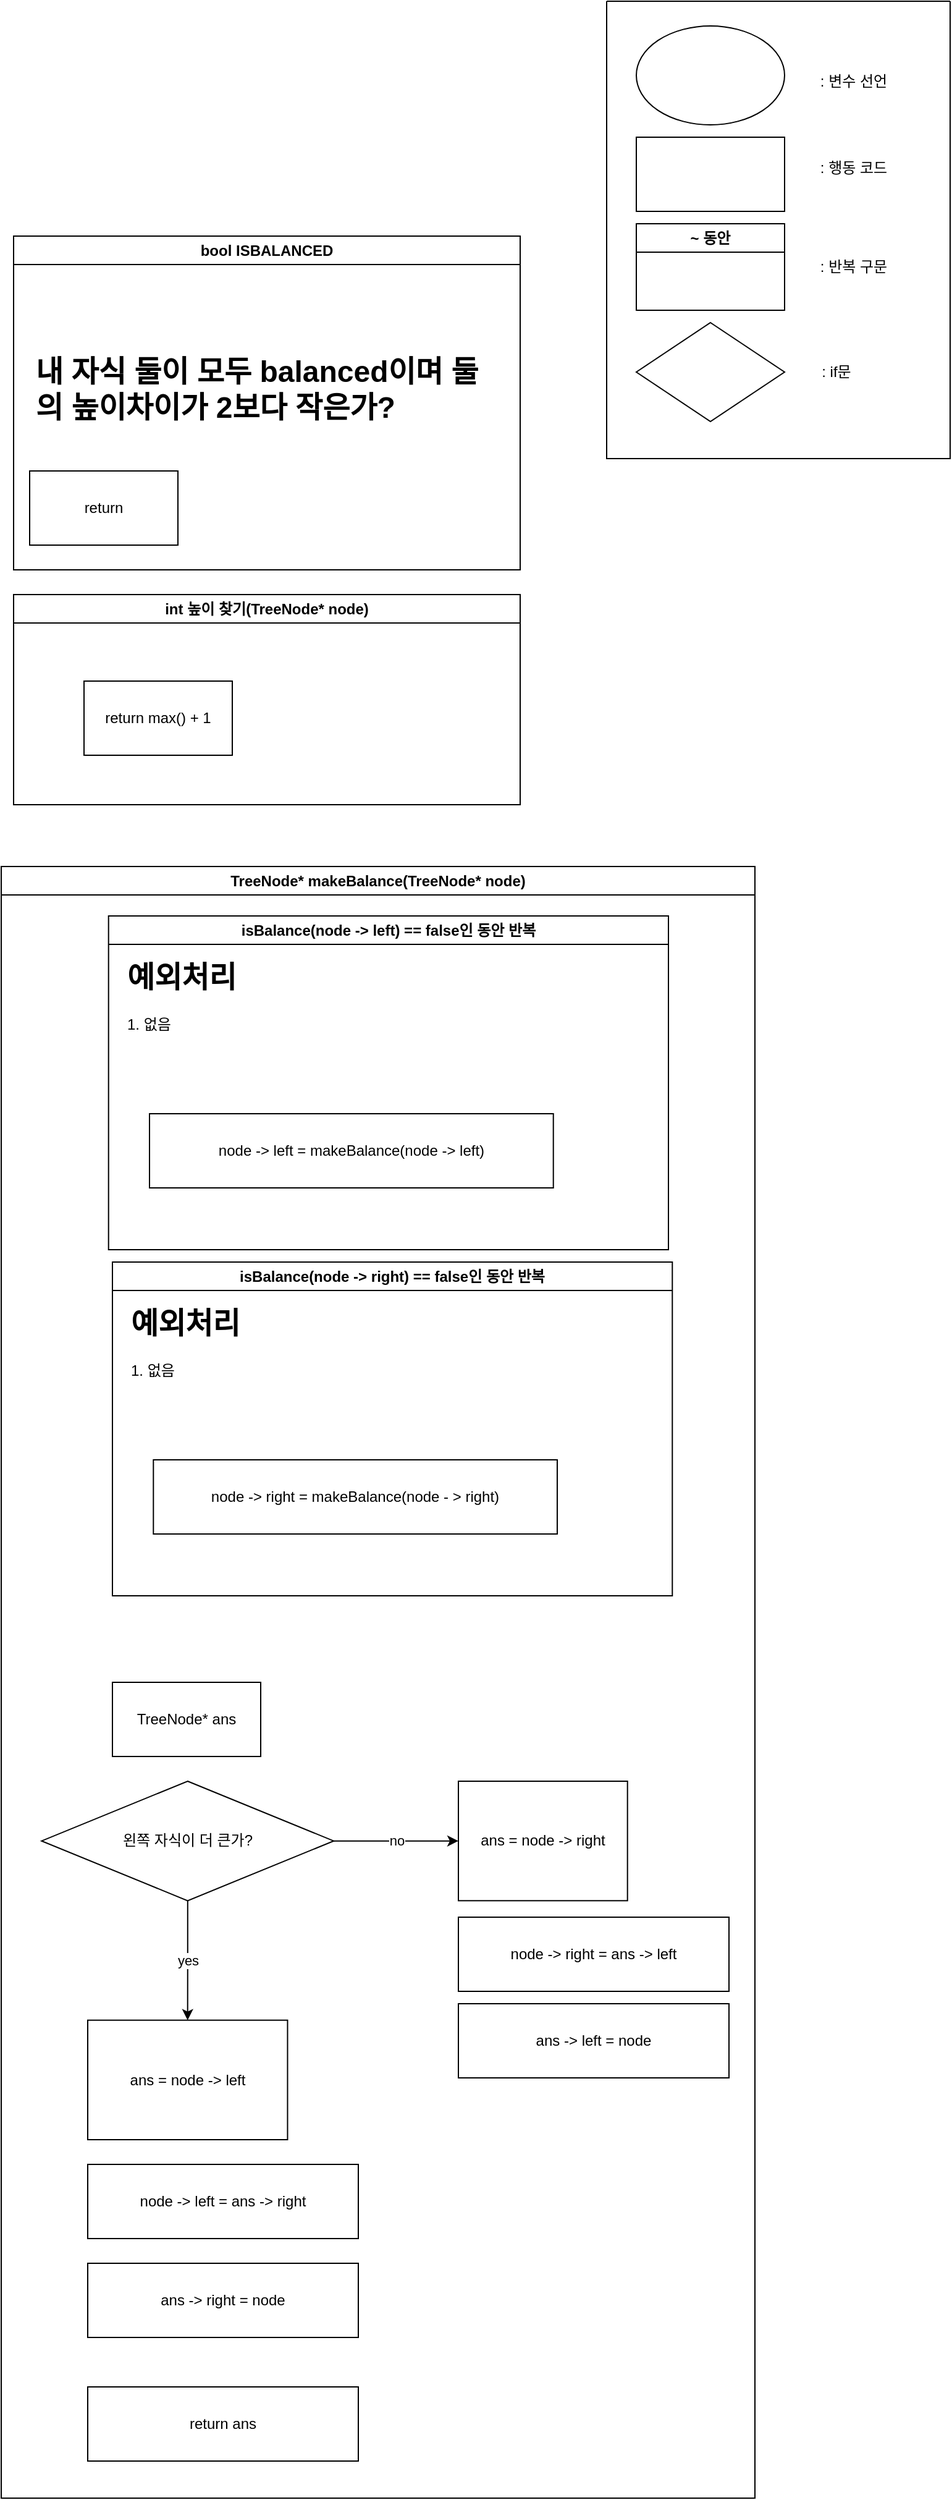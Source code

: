 <mxfile version="22.1.16" type="device">
  <diagram name="페이지-1" id="dESKcz6b66kSNM9zq_0P">
    <mxGraphModel dx="1967" dy="1188" grid="1" gridSize="10" guides="1" tooltips="1" connect="1" arrows="1" fold="1" page="1" pageScale="1" pageWidth="827" pageHeight="1169" math="0" shadow="0">
      <root>
        <mxCell id="0" />
        <mxCell id="1" parent="0" />
        <mxCell id="P3O98yI42GzHl3_4KCQo-1" value="" style="swimlane;startSize=0;" vertex="1" parent="1">
          <mxGeometry x="530" y="20" width="278" height="370" as="geometry" />
        </mxCell>
        <mxCell id="P3O98yI42GzHl3_4KCQo-2" value="" style="ellipse;whiteSpace=wrap;html=1;" vertex="1" parent="P3O98yI42GzHl3_4KCQo-1">
          <mxGeometry x="24" y="20" width="120" height="80" as="geometry" />
        </mxCell>
        <mxCell id="P3O98yI42GzHl3_4KCQo-3" value=": 변수 선언" style="text;html=1;align=center;verticalAlign=middle;whiteSpace=wrap;rounded=0;" vertex="1" parent="P3O98yI42GzHl3_4KCQo-1">
          <mxGeometry x="170" y="50" width="60" height="30" as="geometry" />
        </mxCell>
        <mxCell id="P3O98yI42GzHl3_4KCQo-4" value="" style="rounded=0;whiteSpace=wrap;html=1;" vertex="1" parent="P3O98yI42GzHl3_4KCQo-1">
          <mxGeometry x="24" y="110" width="120" height="60" as="geometry" />
        </mxCell>
        <mxCell id="P3O98yI42GzHl3_4KCQo-5" value=": 행동 코드" style="text;html=1;align=center;verticalAlign=middle;whiteSpace=wrap;rounded=0;" vertex="1" parent="P3O98yI42GzHl3_4KCQo-1">
          <mxGeometry x="170" y="120" width="60" height="30" as="geometry" />
        </mxCell>
        <mxCell id="P3O98yI42GzHl3_4KCQo-6" value="~ 동안" style="swimlane;whiteSpace=wrap;html=1;" vertex="1" parent="P3O98yI42GzHl3_4KCQo-1">
          <mxGeometry x="24" y="180" width="120" height="70" as="geometry" />
        </mxCell>
        <mxCell id="P3O98yI42GzHl3_4KCQo-7" value=": 반복 구문" style="text;html=1;align=center;verticalAlign=middle;whiteSpace=wrap;rounded=0;" vertex="1" parent="P3O98yI42GzHl3_4KCQo-1">
          <mxGeometry x="170" y="200" width="60" height="30" as="geometry" />
        </mxCell>
        <mxCell id="P3O98yI42GzHl3_4KCQo-8" value="" style="rhombus;whiteSpace=wrap;html=1;" vertex="1" parent="P3O98yI42GzHl3_4KCQo-1">
          <mxGeometry x="24" y="260" width="120" height="80" as="geometry" />
        </mxCell>
        <mxCell id="P3O98yI42GzHl3_4KCQo-9" value=": if문" style="text;html=1;align=center;verticalAlign=middle;whiteSpace=wrap;rounded=0;" vertex="1" parent="P3O98yI42GzHl3_4KCQo-1">
          <mxGeometry x="156" y="285" width="60" height="30" as="geometry" />
        </mxCell>
        <mxCell id="P3O98yI42GzHl3_4KCQo-10" value="bool ISBALANCED" style="swimlane;whiteSpace=wrap;html=1;" vertex="1" parent="1">
          <mxGeometry x="50" y="210" width="410" height="270" as="geometry" />
        </mxCell>
        <mxCell id="P3O98yI42GzHl3_4KCQo-11" value="&lt;h1&gt;내 자식 둘이 모두 balanced이며 둘의 높이차이가 2보다 작은가?&lt;/h1&gt;" style="text;html=1;strokeColor=none;fillColor=none;spacing=5;spacingTop=-20;whiteSpace=wrap;overflow=hidden;rounded=0;" vertex="1" parent="P3O98yI42GzHl3_4KCQo-10">
          <mxGeometry x="13" y="90" width="370" height="80" as="geometry" />
        </mxCell>
        <mxCell id="P3O98yI42GzHl3_4KCQo-14" value="return" style="rounded=0;whiteSpace=wrap;html=1;" vertex="1" parent="P3O98yI42GzHl3_4KCQo-10">
          <mxGeometry x="13" y="190" width="120" height="60" as="geometry" />
        </mxCell>
        <mxCell id="P3O98yI42GzHl3_4KCQo-12" value="int 높이 찾기(TreeNode* node)" style="swimlane;whiteSpace=wrap;html=1;" vertex="1" parent="1">
          <mxGeometry x="50" y="500" width="410" height="170" as="geometry" />
        </mxCell>
        <mxCell id="P3O98yI42GzHl3_4KCQo-13" value="return max() + 1" style="rounded=0;whiteSpace=wrap;html=1;" vertex="1" parent="P3O98yI42GzHl3_4KCQo-12">
          <mxGeometry x="57" y="70" width="120" height="60" as="geometry" />
        </mxCell>
        <mxCell id="P3O98yI42GzHl3_4KCQo-15" value="TreeNode* makeBalance(TreeNode* node)" style="swimlane;whiteSpace=wrap;html=1;" vertex="1" parent="1">
          <mxGeometry x="40" y="720" width="610" height="1320" as="geometry" />
        </mxCell>
        <mxCell id="P3O98yI42GzHl3_4KCQo-16" value="" style="group" vertex="1" connectable="0" parent="P3O98yI42GzHl3_4KCQo-15">
          <mxGeometry x="70" y="740" width="436.85" height="290" as="geometry" />
        </mxCell>
        <mxCell id="P3O98yI42GzHl3_4KCQo-17" value="왼쪽 자식이 더 큰가?" style="rhombus;whiteSpace=wrap;html=1;" vertex="1" parent="P3O98yI42GzHl3_4KCQo-16">
          <mxGeometry x="-37.322" width="236.373" height="96.667" as="geometry" />
        </mxCell>
        <mxCell id="P3O98yI42GzHl3_4KCQo-18" value="ans = node -&amp;gt; left" style="whiteSpace=wrap;html=1;rounded=0;" vertex="1" parent="P3O98yI42GzHl3_4KCQo-16">
          <mxGeometry y="193.333" width="161.729" height="96.667" as="geometry" />
        </mxCell>
        <mxCell id="P3O98yI42GzHl3_4KCQo-19" value="yes" style="edgeStyle=orthogonalEdgeStyle;rounded=0;orthogonalLoop=1;jettySize=auto;html=1;" edge="1" parent="P3O98yI42GzHl3_4KCQo-16" source="P3O98yI42GzHl3_4KCQo-17" target="P3O98yI42GzHl3_4KCQo-18">
          <mxGeometry relative="1" as="geometry" />
        </mxCell>
        <mxCell id="P3O98yI42GzHl3_4KCQo-20" value="ans = node -&amp;gt; right" style="whiteSpace=wrap;html=1;rounded=0;" vertex="1" parent="P3O98yI42GzHl3_4KCQo-16">
          <mxGeometry x="300.003" width="136.847" height="96.667" as="geometry" />
        </mxCell>
        <mxCell id="P3O98yI42GzHl3_4KCQo-21" value="no" style="edgeStyle=orthogonalEdgeStyle;rounded=0;orthogonalLoop=1;jettySize=auto;html=1;" edge="1" parent="P3O98yI42GzHl3_4KCQo-16" source="P3O98yI42GzHl3_4KCQo-17" target="P3O98yI42GzHl3_4KCQo-20">
          <mxGeometry relative="1" as="geometry" />
        </mxCell>
        <mxCell id="P3O98yI42GzHl3_4KCQo-22" value="TreeNode* ans" style="rounded=0;whiteSpace=wrap;html=1;" vertex="1" parent="P3O98yI42GzHl3_4KCQo-15">
          <mxGeometry x="90" y="660" width="120" height="60" as="geometry" />
        </mxCell>
        <mxCell id="P3O98yI42GzHl3_4KCQo-24" value="node -&amp;gt; left = ans -&amp;gt; right" style="rounded=0;whiteSpace=wrap;html=1;" vertex="1" parent="P3O98yI42GzHl3_4KCQo-15">
          <mxGeometry x="70" y="1050" width="219" height="60" as="geometry" />
        </mxCell>
        <mxCell id="P3O98yI42GzHl3_4KCQo-26" value="ans -&amp;gt; right = node" style="rounded=0;whiteSpace=wrap;html=1;" vertex="1" parent="P3O98yI42GzHl3_4KCQo-15">
          <mxGeometry x="70" y="1130" width="219" height="60" as="geometry" />
        </mxCell>
        <mxCell id="P3O98yI42GzHl3_4KCQo-27" value="node -&amp;gt; right = ans -&amp;gt; left" style="rounded=0;whiteSpace=wrap;html=1;" vertex="1" parent="P3O98yI42GzHl3_4KCQo-15">
          <mxGeometry x="370" y="850" width="219" height="60" as="geometry" />
        </mxCell>
        <mxCell id="P3O98yI42GzHl3_4KCQo-28" value="ans -&amp;gt; left = node" style="rounded=0;whiteSpace=wrap;html=1;" vertex="1" parent="P3O98yI42GzHl3_4KCQo-15">
          <mxGeometry x="370" y="920" width="219" height="60" as="geometry" />
        </mxCell>
        <mxCell id="P3O98yI42GzHl3_4KCQo-29" value="return ans" style="rounded=0;whiteSpace=wrap;html=1;" vertex="1" parent="P3O98yI42GzHl3_4KCQo-15">
          <mxGeometry x="70" y="1230" width="219" height="60" as="geometry" />
        </mxCell>
        <mxCell id="P3O98yI42GzHl3_4KCQo-31" value="isBalance(node -&amp;gt; left) == false인 동안 반복" style="swimlane;whiteSpace=wrap;html=1;" vertex="1" parent="P3O98yI42GzHl3_4KCQo-15">
          <mxGeometry x="86.85" y="40" width="453.15" height="270" as="geometry" />
        </mxCell>
        <mxCell id="P3O98yI42GzHl3_4KCQo-32" value="&lt;h1&gt;예외처리&lt;/h1&gt;&lt;p&gt;1. 없음&lt;/p&gt;" style="text;html=1;strokeColor=none;fillColor=none;spacing=5;spacingTop=-20;whiteSpace=wrap;overflow=hidden;rounded=0;" vertex="1" parent="P3O98yI42GzHl3_4KCQo-31">
          <mxGeometry x="10" y="30" width="386" height="90" as="geometry" />
        </mxCell>
        <mxCell id="P3O98yI42GzHl3_4KCQo-34" value="node -&amp;gt; left = makeBalance(node -&amp;gt; left)" style="rounded=0;whiteSpace=wrap;html=1;" vertex="1" parent="P3O98yI42GzHl3_4KCQo-31">
          <mxGeometry x="33.15" y="160" width="326.85" height="60" as="geometry" />
        </mxCell>
        <mxCell id="P3O98yI42GzHl3_4KCQo-35" value="isBalance(node -&amp;gt; right) == false인 동안 반복" style="swimlane;whiteSpace=wrap;html=1;" vertex="1" parent="P3O98yI42GzHl3_4KCQo-15">
          <mxGeometry x="90" y="320" width="453.15" height="270" as="geometry" />
        </mxCell>
        <mxCell id="P3O98yI42GzHl3_4KCQo-36" value="&lt;h1&gt;예외처리&lt;/h1&gt;&lt;p&gt;1. 없음&lt;/p&gt;" style="text;html=1;strokeColor=none;fillColor=none;spacing=5;spacingTop=-20;whiteSpace=wrap;overflow=hidden;rounded=0;" vertex="1" parent="P3O98yI42GzHl3_4KCQo-35">
          <mxGeometry x="10" y="30" width="386" height="90" as="geometry" />
        </mxCell>
        <mxCell id="P3O98yI42GzHl3_4KCQo-37" value="node -&amp;gt;&amp;nbsp;right&amp;nbsp;= makeBalance(node - &amp;gt;&amp;nbsp;right)" style="rounded=0;whiteSpace=wrap;html=1;" vertex="1" parent="P3O98yI42GzHl3_4KCQo-35">
          <mxGeometry x="33.15" y="160" width="326.85" height="60" as="geometry" />
        </mxCell>
      </root>
    </mxGraphModel>
  </diagram>
</mxfile>
